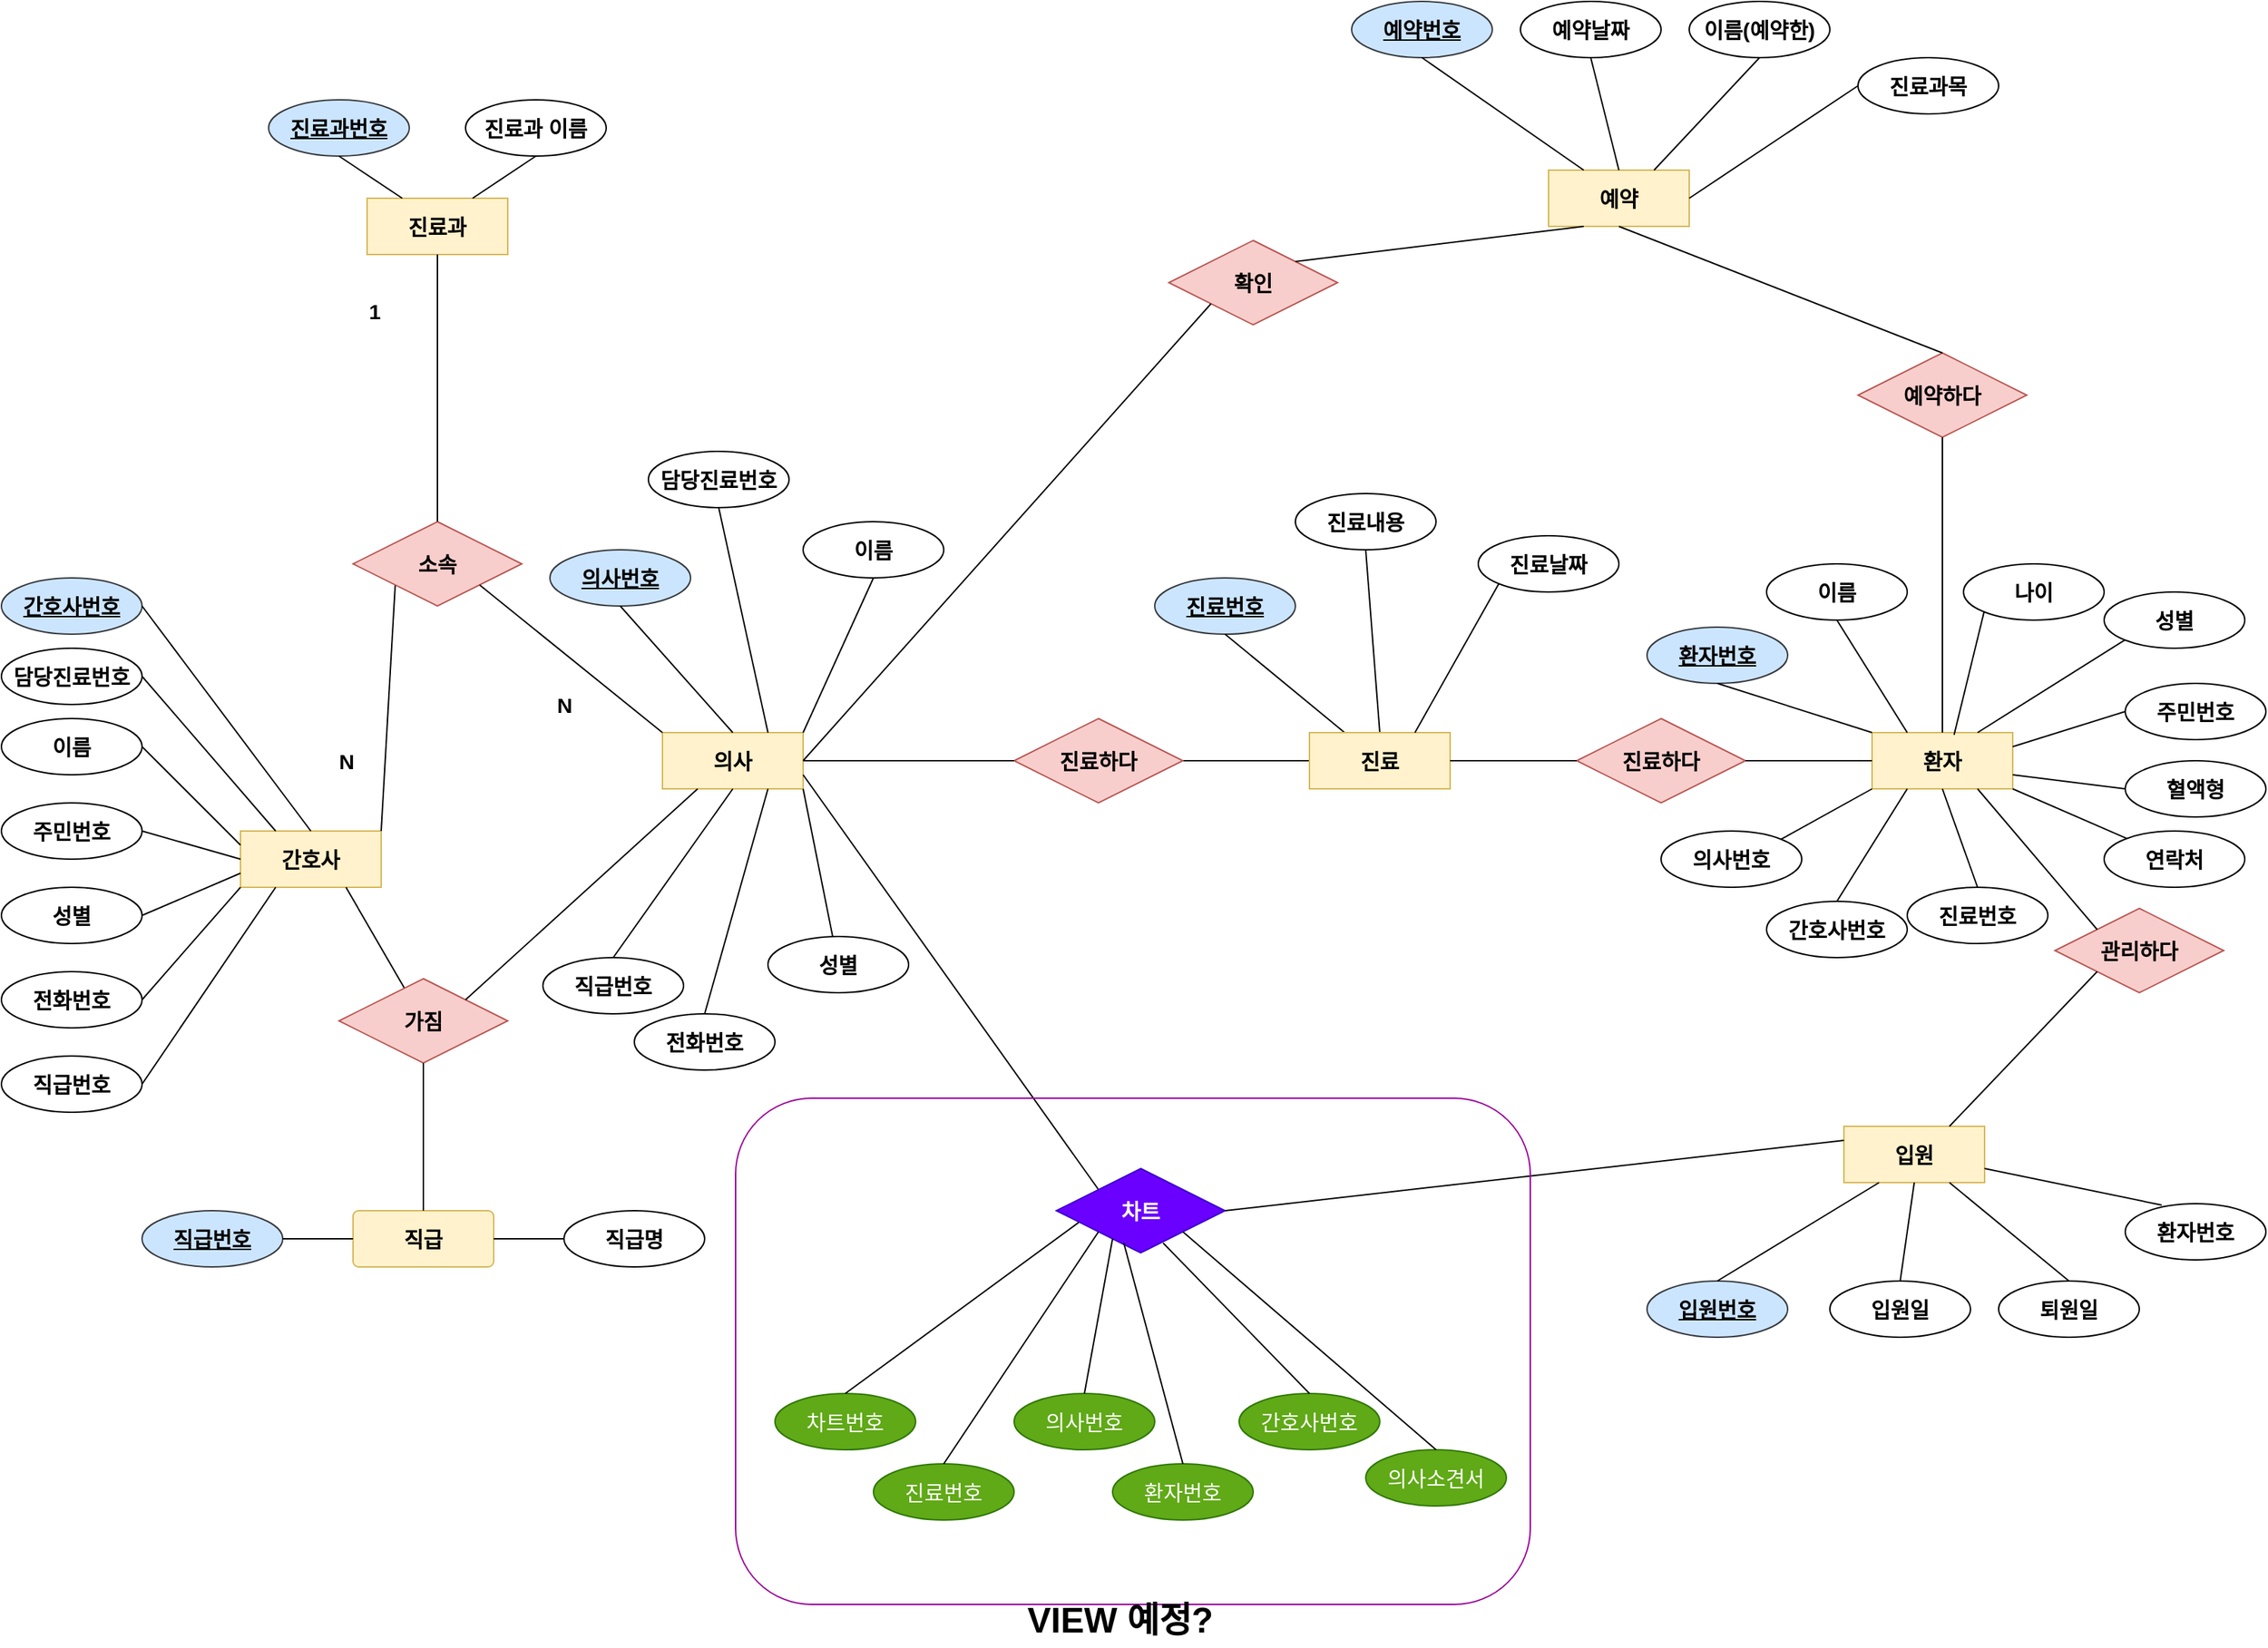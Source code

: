 <mxfile version="20.5.3" type="device"><diagram id="R2lEEEUBdFMjLlhIrx00" name="Page-1"><mxGraphModel dx="2076" dy="1150" grid="1" gridSize="10" guides="1" tooltips="1" connect="1" arrows="1" fold="1" page="1" pageScale="1" pageWidth="2339" pageHeight="3300" math="0" shadow="0" extFonts="Permanent Marker^https://fonts.googleapis.com/css?family=Permanent+Marker"><root><mxCell id="0"/><mxCell id="1" parent="0"/><mxCell id="B6nbouZ-KfLSe6dq7ljO-1" value="진료과" style="whiteSpace=wrap;html=1;align=center;fillColor=#fff2cc;strokeColor=#d6b656;fontStyle=1;fontSize=15;" vertex="1" parent="1"><mxGeometry x="625" y="470" width="100" height="40" as="geometry"/></mxCell><mxCell id="B6nbouZ-KfLSe6dq7ljO-2" value="진료과 이름" style="ellipse;whiteSpace=wrap;html=1;align=center;fontStyle=1;fontSize=15;" vertex="1" parent="1"><mxGeometry x="695" y="400" width="100" height="40" as="geometry"/></mxCell><mxCell id="B6nbouZ-KfLSe6dq7ljO-3" value="진료과번호" style="ellipse;whiteSpace=wrap;html=1;align=center;fontStyle=5;fillColor=#cce5ff;strokeColor=#36393d;fontSize=15;" vertex="1" parent="1"><mxGeometry x="555" y="400" width="100" height="40" as="geometry"/></mxCell><mxCell id="B6nbouZ-KfLSe6dq7ljO-4" value="" style="endArrow=none;html=1;rounded=0;exitX=0.75;exitY=0;exitDx=0;exitDy=0;entryX=0.5;entryY=1;entryDx=0;entryDy=0;fontStyle=1;fontSize=15;" edge="1" parent="1" source="B6nbouZ-KfLSe6dq7ljO-1" target="B6nbouZ-KfLSe6dq7ljO-2"><mxGeometry relative="1" as="geometry"><mxPoint x="845" y="460" as="sourcePoint"/><mxPoint x="1005" y="460" as="targetPoint"/></mxGeometry></mxCell><mxCell id="B6nbouZ-KfLSe6dq7ljO-5" value="" style="endArrow=none;html=1;rounded=0;exitX=0.5;exitY=1;exitDx=0;exitDy=0;entryX=0.25;entryY=0;entryDx=0;entryDy=0;fontStyle=1;fontSize=15;" edge="1" parent="1" source="B6nbouZ-KfLSe6dq7ljO-3" target="B6nbouZ-KfLSe6dq7ljO-1"><mxGeometry relative="1" as="geometry"><mxPoint x="845" y="460" as="sourcePoint"/><mxPoint x="1005" y="460" as="targetPoint"/></mxGeometry></mxCell><mxCell id="B6nbouZ-KfLSe6dq7ljO-6" value="간호사" style="whiteSpace=wrap;html=1;align=center;fillColor=#fff2cc;strokeColor=#d6b656;fontSize=15;fontStyle=1" vertex="1" parent="1"><mxGeometry x="535" y="920" width="100" height="40" as="geometry"/></mxCell><mxCell id="B6nbouZ-KfLSe6dq7ljO-7" value="간호사번호" style="ellipse;whiteSpace=wrap;html=1;align=center;fontStyle=5;fillColor=#cce5ff;strokeColor=#36393d;fontSize=15;" vertex="1" parent="1"><mxGeometry x="365" y="740" width="100" height="40" as="geometry"/></mxCell><mxCell id="B6nbouZ-KfLSe6dq7ljO-9" value="담당진료번호" style="ellipse;whiteSpace=wrap;html=1;align=center;fontStyle=1;fontSize=15;" vertex="1" parent="1"><mxGeometry x="365" y="790" width="100" height="40" as="geometry"/></mxCell><mxCell id="B6nbouZ-KfLSe6dq7ljO-10" value="이름" style="ellipse;whiteSpace=wrap;html=1;align=center;fontStyle=1;fontSize=15;" vertex="1" parent="1"><mxGeometry x="365" y="840" width="100" height="40" as="geometry"/></mxCell><mxCell id="B6nbouZ-KfLSe6dq7ljO-11" value="성별" style="ellipse;whiteSpace=wrap;html=1;align=center;fontStyle=1;fontSize=15;" vertex="1" parent="1"><mxGeometry x="365" y="960" width="100" height="40" as="geometry"/></mxCell><mxCell id="B6nbouZ-KfLSe6dq7ljO-12" value="전화번호" style="ellipse;whiteSpace=wrap;html=1;align=center;fontStyle=1;fontSize=15;" vertex="1" parent="1"><mxGeometry x="365" y="1020" width="100" height="40" as="geometry"/></mxCell><mxCell id="B6nbouZ-KfLSe6dq7ljO-13" value="직급번호" style="ellipse;whiteSpace=wrap;html=1;align=center;fontStyle=1;fontSize=15;" vertex="1" parent="1"><mxGeometry x="365" y="1080" width="100" height="40" as="geometry"/></mxCell><mxCell id="B6nbouZ-KfLSe6dq7ljO-14" value="직급" style="rounded=1;arcSize=10;whiteSpace=wrap;html=1;align=center;fillColor=#fff2cc;strokeColor=#d6b656;fontSize=15;fontStyle=1" vertex="1" parent="1"><mxGeometry x="615" y="1190" width="100" height="40" as="geometry"/></mxCell><mxCell id="B6nbouZ-KfLSe6dq7ljO-15" value="직급번호" style="ellipse;whiteSpace=wrap;html=1;align=center;fontStyle=5;fillColor=#cce5ff;strokeColor=#36393d;fontSize=15;" vertex="1" parent="1"><mxGeometry x="465" y="1190" width="100" height="40" as="geometry"/></mxCell><mxCell id="B6nbouZ-KfLSe6dq7ljO-16" value="직급명" style="ellipse;whiteSpace=wrap;html=1;align=center;fontStyle=1;fontSize=15;" vertex="1" parent="1"><mxGeometry x="765" y="1190" width="100" height="40" as="geometry"/></mxCell><mxCell id="B6nbouZ-KfLSe6dq7ljO-17" value="" style="endArrow=none;html=1;rounded=0;exitX=1;exitY=0.5;exitDx=0;exitDy=0;entryX=0;entryY=0.5;entryDx=0;entryDy=0;fontStyle=1;fontSize=15;" edge="1" parent="1" source="B6nbouZ-KfLSe6dq7ljO-15" target="B6nbouZ-KfLSe6dq7ljO-14"><mxGeometry relative="1" as="geometry"><mxPoint x="745" y="1430" as="sourcePoint"/><mxPoint x="905" y="1430" as="targetPoint"/></mxGeometry></mxCell><mxCell id="B6nbouZ-KfLSe6dq7ljO-20" value="" style="endArrow=none;html=1;rounded=0;exitX=1;exitY=0.5;exitDx=0;exitDy=0;entryX=0;entryY=0.5;entryDx=0;entryDy=0;fontStyle=1;fontSize=15;" edge="1" parent="1" source="B6nbouZ-KfLSe6dq7ljO-14" target="B6nbouZ-KfLSe6dq7ljO-16"><mxGeometry relative="1" as="geometry"><mxPoint x="745" y="1430" as="sourcePoint"/><mxPoint x="905" y="1430" as="targetPoint"/></mxGeometry></mxCell><mxCell id="B6nbouZ-KfLSe6dq7ljO-21" value="" style="endArrow=none;html=1;rounded=0;exitX=1;exitY=0.5;exitDx=0;exitDy=0;entryX=0.5;entryY=0;entryDx=0;entryDy=0;fontStyle=1;fontSize=15;" edge="1" parent="1" source="B6nbouZ-KfLSe6dq7ljO-7" target="B6nbouZ-KfLSe6dq7ljO-6"><mxGeometry relative="1" as="geometry"><mxPoint x="985" y="885" as="sourcePoint"/><mxPoint x="1145" y="885" as="targetPoint"/></mxGeometry></mxCell><mxCell id="B6nbouZ-KfLSe6dq7ljO-22" value="" style="endArrow=none;html=1;rounded=0;exitX=1;exitY=0.5;exitDx=0;exitDy=0;entryX=0.25;entryY=0;entryDx=0;entryDy=0;fontStyle=1;fontSize=15;" edge="1" parent="1" source="B6nbouZ-KfLSe6dq7ljO-9" target="B6nbouZ-KfLSe6dq7ljO-6"><mxGeometry relative="1" as="geometry"><mxPoint x="465" y="795.0" as="sourcePoint"/><mxPoint x="595" y="935.0" as="targetPoint"/></mxGeometry></mxCell><mxCell id="B6nbouZ-KfLSe6dq7ljO-23" value="" style="endArrow=none;html=1;rounded=0;exitX=1;exitY=0.5;exitDx=0;exitDy=0;entryX=0;entryY=0.25;entryDx=0;entryDy=0;fontStyle=1;fontSize=15;" edge="1" parent="1" source="B6nbouZ-KfLSe6dq7ljO-10" target="B6nbouZ-KfLSe6dq7ljO-6"><mxGeometry relative="1" as="geometry"><mxPoint x="465" y="845.0" as="sourcePoint"/><mxPoint x="570" y="935.0" as="targetPoint"/></mxGeometry></mxCell><mxCell id="B6nbouZ-KfLSe6dq7ljO-24" value="" style="endArrow=none;html=1;rounded=0;exitX=1;exitY=0.5;exitDx=0;exitDy=0;entryX=0;entryY=0.75;entryDx=0;entryDy=0;fontStyle=1;fontSize=15;" edge="1" parent="1" source="B6nbouZ-KfLSe6dq7ljO-11" target="B6nbouZ-KfLSe6dq7ljO-6"><mxGeometry relative="1" as="geometry"><mxPoint x="465" y="895.0" as="sourcePoint"/><mxPoint x="545" y="945.0" as="targetPoint"/></mxGeometry></mxCell><mxCell id="B6nbouZ-KfLSe6dq7ljO-25" value="" style="endArrow=none;html=1;rounded=0;exitX=1;exitY=0.5;exitDx=0;exitDy=0;entryX=0;entryY=1;entryDx=0;entryDy=0;fontStyle=1;fontSize=15;" edge="1" parent="1" source="B6nbouZ-KfLSe6dq7ljO-12" target="B6nbouZ-KfLSe6dq7ljO-6"><mxGeometry relative="1" as="geometry"><mxPoint x="465" y="955.0" as="sourcePoint"/><mxPoint x="545" y="965" as="targetPoint"/></mxGeometry></mxCell><mxCell id="B6nbouZ-KfLSe6dq7ljO-26" value="" style="endArrow=none;html=1;rounded=0;exitX=1;exitY=0.5;exitDx=0;exitDy=0;entryX=0.25;entryY=1;entryDx=0;entryDy=0;fontStyle=1;fontSize=15;" edge="1" parent="1" source="B6nbouZ-KfLSe6dq7ljO-13" target="B6nbouZ-KfLSe6dq7ljO-6"><mxGeometry relative="1" as="geometry"><mxPoint x="465" y="1015.0" as="sourcePoint"/><mxPoint x="555" y="975.0" as="targetPoint"/></mxGeometry></mxCell><mxCell id="B6nbouZ-KfLSe6dq7ljO-28" value="&lt;u style=&quot;font-size: 15px;&quot;&gt;진료번호&lt;/u&gt;" style="ellipse;whiteSpace=wrap;html=1;align=center;fontStyle=1;fillColor=#cce5ff;strokeColor=#36393d;fontSize=15;" vertex="1" parent="1"><mxGeometry x="1185" y="740" width="100" height="40" as="geometry"/></mxCell><mxCell id="B6nbouZ-KfLSe6dq7ljO-32" value="환자" style="whiteSpace=wrap;html=1;align=center;fillColor=#fff2cc;strokeColor=#d6b656;fontStyle=1;fontSize=15;" vertex="1" parent="1"><mxGeometry x="1695" y="850" width="100" height="40" as="geometry"/></mxCell><mxCell id="B6nbouZ-KfLSe6dq7ljO-33" value="환자번호" style="ellipse;whiteSpace=wrap;html=1;align=center;fontStyle=5;fillColor=#cce5ff;strokeColor=#36393d;fontSize=15;" vertex="1" parent="1"><mxGeometry x="1535" y="775" width="100" height="40" as="geometry"/></mxCell><mxCell id="B6nbouZ-KfLSe6dq7ljO-34" value="의사번호" style="ellipse;whiteSpace=wrap;html=1;align=center;fontStyle=1;fontSize=15;" vertex="1" parent="1"><mxGeometry x="1545" y="920" width="100" height="40" as="geometry"/></mxCell><mxCell id="B6nbouZ-KfLSe6dq7ljO-35" value="간호사번호" style="ellipse;whiteSpace=wrap;html=1;align=center;fontStyle=1;fontSize=15;" vertex="1" parent="1"><mxGeometry x="1620" y="970" width="100" height="40" as="geometry"/></mxCell><mxCell id="B6nbouZ-KfLSe6dq7ljO-38" value="진료내용" style="ellipse;whiteSpace=wrap;html=1;align=center;fontStyle=1;fontSize=15;" vertex="1" parent="1"><mxGeometry x="1285" y="680" width="100" height="40" as="geometry"/></mxCell><mxCell id="B6nbouZ-KfLSe6dq7ljO-39" value="" style="endArrow=none;html=1;rounded=0;exitX=0;exitY=1;exitDx=0;exitDy=0;entryX=1;entryY=0;entryDx=0;entryDy=0;startArrow=none;fontStyle=1;fontSize=15;" edge="1" parent="1" source="B6nbouZ-KfLSe6dq7ljO-40" target="B6nbouZ-KfLSe6dq7ljO-6"><mxGeometry relative="1" as="geometry"><mxPoint x="605" y="755.0" as="sourcePoint"/><mxPoint x="995" y="765" as="targetPoint"/></mxGeometry></mxCell><mxCell id="B6nbouZ-KfLSe6dq7ljO-40" value="소속" style="shape=rhombus;perimeter=rhombusPerimeter;whiteSpace=wrap;html=1;align=center;fillColor=#f8cecc;strokeColor=#b85450;fontStyle=1;fontSize=15;" vertex="1" parent="1"><mxGeometry x="615" y="700" width="120" height="60" as="geometry"/></mxCell><mxCell id="B6nbouZ-KfLSe6dq7ljO-42" value="" style="endArrow=none;html=1;rounded=0;exitX=0.5;exitY=1;exitDx=0;exitDy=0;entryX=0;entryY=0;entryDx=0;entryDy=0;fontStyle=1;fontSize=15;" edge="1" parent="1" source="B6nbouZ-KfLSe6dq7ljO-33" target="B6nbouZ-KfLSe6dq7ljO-32"><mxGeometry relative="1" as="geometry"><mxPoint x="1395" y="975" as="sourcePoint"/><mxPoint x="1555" y="975" as="targetPoint"/></mxGeometry></mxCell><mxCell id="B6nbouZ-KfLSe6dq7ljO-43" value="" style="endArrow=none;html=1;rounded=0;exitX=1;exitY=0;exitDx=0;exitDy=0;entryX=0;entryY=1;entryDx=0;entryDy=0;fontStyle=1;fontSize=15;" edge="1" parent="1" source="B6nbouZ-KfLSe6dq7ljO-34" target="B6nbouZ-KfLSe6dq7ljO-32"><mxGeometry relative="1" as="geometry"><mxPoint x="1395" y="975" as="sourcePoint"/><mxPoint x="1555" y="975" as="targetPoint"/></mxGeometry></mxCell><mxCell id="B6nbouZ-KfLSe6dq7ljO-44" value="" style="endArrow=none;html=1;rounded=0;entryX=0.5;entryY=0;entryDx=0;entryDy=0;exitX=0.25;exitY=1;exitDx=0;exitDy=0;fontStyle=1;fontSize=15;" edge="1" parent="1" source="B6nbouZ-KfLSe6dq7ljO-32" target="B6nbouZ-KfLSe6dq7ljO-35"><mxGeometry relative="1" as="geometry"><mxPoint x="1395" y="975" as="sourcePoint"/><mxPoint x="1555" y="975" as="targetPoint"/></mxGeometry></mxCell><mxCell id="B6nbouZ-KfLSe6dq7ljO-45" value="" style="endArrow=none;html=1;rounded=0;entryX=0.5;entryY=1;entryDx=0;entryDy=0;exitX=0.25;exitY=0;exitDx=0;exitDy=0;fontStyle=1;fontSize=15;" edge="1" parent="1" source="B6nbouZ-KfLSe6dq7ljO-94" target="B6nbouZ-KfLSe6dq7ljO-28"><mxGeometry relative="1" as="geometry"><mxPoint x="1315" y="835.0" as="sourcePoint"/><mxPoint x="1605" y="1230" as="targetPoint"/></mxGeometry></mxCell><mxCell id="B6nbouZ-KfLSe6dq7ljO-49" value="" style="endArrow=none;html=1;rounded=0;exitX=0.5;exitY=0;exitDx=0;exitDy=0;entryX=0.5;entryY=1;entryDx=0;entryDy=0;fontStyle=1;fontSize=15;" edge="1" parent="1" source="B6nbouZ-KfLSe6dq7ljO-94" target="B6nbouZ-KfLSe6dq7ljO-38"><mxGeometry relative="1" as="geometry"><mxPoint x="1375" y="835.0" as="sourcePoint"/><mxPoint x="1455" y="750" as="targetPoint"/></mxGeometry></mxCell><mxCell id="B6nbouZ-KfLSe6dq7ljO-50" value="의사" style="whiteSpace=wrap;html=1;align=center;fillColor=#fff2cc;strokeColor=#d6b656;fontSize=15;fontStyle=1" vertex="1" parent="1"><mxGeometry x="835" y="850" width="100" height="40" as="geometry"/></mxCell><mxCell id="B6nbouZ-KfLSe6dq7ljO-51" value="의사번호" style="ellipse;whiteSpace=wrap;html=1;align=center;fontStyle=5;fillColor=#cce5ff;strokeColor=#36393d;fontSize=15;" vertex="1" parent="1"><mxGeometry x="755" y="720" width="100" height="40" as="geometry"/></mxCell><mxCell id="B6nbouZ-KfLSe6dq7ljO-52" value="담당진료번호" style="ellipse;whiteSpace=wrap;html=1;align=center;fontStyle=1;fontSize=15;" vertex="1" parent="1"><mxGeometry x="825" y="650" width="100" height="40" as="geometry"/></mxCell><mxCell id="B6nbouZ-KfLSe6dq7ljO-53" value="이름" style="ellipse;whiteSpace=wrap;html=1;align=center;fontStyle=1;fontSize=15;" vertex="1" parent="1"><mxGeometry x="935" y="700" width="100" height="40" as="geometry"/></mxCell><mxCell id="B6nbouZ-KfLSe6dq7ljO-54" value="성별" style="ellipse;whiteSpace=wrap;html=1;align=center;fontStyle=1;fontSize=15;" vertex="1" parent="1"><mxGeometry x="910" y="995" width="100" height="40" as="geometry"/></mxCell><mxCell id="B6nbouZ-KfLSe6dq7ljO-55" value="전화번호" style="ellipse;whiteSpace=wrap;html=1;align=center;fontStyle=1;fontSize=15;" vertex="1" parent="1"><mxGeometry x="815" y="1050" width="100" height="40" as="geometry"/></mxCell><mxCell id="B6nbouZ-KfLSe6dq7ljO-56" value="직급번호" style="ellipse;whiteSpace=wrap;html=1;align=center;fontStyle=1;fontSize=15;" vertex="1" parent="1"><mxGeometry x="750" y="1010" width="100" height="40" as="geometry"/></mxCell><mxCell id="B6nbouZ-KfLSe6dq7ljO-57" value="" style="endArrow=none;html=1;rounded=0;exitX=0.5;exitY=0;exitDx=0;exitDy=0;entryX=0.5;entryY=1;entryDx=0;entryDy=0;fontStyle=1;fontSize=15;" edge="1" parent="1" source="B6nbouZ-KfLSe6dq7ljO-50" target="B6nbouZ-KfLSe6dq7ljO-51"><mxGeometry relative="1" as="geometry"><mxPoint x="875" y="875" as="sourcePoint"/><mxPoint x="1035" y="875" as="targetPoint"/></mxGeometry></mxCell><mxCell id="B6nbouZ-KfLSe6dq7ljO-58" value="" style="endArrow=none;html=1;rounded=0;exitX=0.75;exitY=0;exitDx=0;exitDy=0;entryX=0.5;entryY=1;entryDx=0;entryDy=0;fontStyle=1;fontSize=15;" edge="1" parent="1" source="B6nbouZ-KfLSe6dq7ljO-50" target="B6nbouZ-KfLSe6dq7ljO-52"><mxGeometry relative="1" as="geometry"><mxPoint x="875" y="875" as="sourcePoint"/><mxPoint x="1035" y="875" as="targetPoint"/></mxGeometry></mxCell><mxCell id="B6nbouZ-KfLSe6dq7ljO-59" value="" style="endArrow=none;html=1;rounded=0;exitX=1;exitY=0;exitDx=0;exitDy=0;entryX=0.5;entryY=1;entryDx=0;entryDy=0;fontStyle=1;fontSize=15;" edge="1" parent="1" source="B6nbouZ-KfLSe6dq7ljO-50" target="B6nbouZ-KfLSe6dq7ljO-53"><mxGeometry relative="1" as="geometry"><mxPoint x="875" y="875" as="sourcePoint"/><mxPoint x="1035" y="875" as="targetPoint"/></mxGeometry></mxCell><mxCell id="B6nbouZ-KfLSe6dq7ljO-60" value="" style="endArrow=none;html=1;rounded=0;exitX=1;exitY=1;exitDx=0;exitDy=0;fontStyle=1;fontSize=15;" edge="1" parent="1" source="B6nbouZ-KfLSe6dq7ljO-50" target="B6nbouZ-KfLSe6dq7ljO-54"><mxGeometry relative="1" as="geometry"><mxPoint x="875" y="875" as="sourcePoint"/><mxPoint x="1035" y="875" as="targetPoint"/></mxGeometry></mxCell><mxCell id="B6nbouZ-KfLSe6dq7ljO-61" value="" style="endArrow=none;html=1;rounded=0;exitX=0.75;exitY=1;exitDx=0;exitDy=0;entryX=0.5;entryY=0;entryDx=0;entryDy=0;fontStyle=1;fontSize=15;" edge="1" parent="1" source="B6nbouZ-KfLSe6dq7ljO-50" target="B6nbouZ-KfLSe6dq7ljO-55"><mxGeometry relative="1" as="geometry"><mxPoint x="875" y="875" as="sourcePoint"/><mxPoint x="1035" y="875" as="targetPoint"/></mxGeometry></mxCell><mxCell id="B6nbouZ-KfLSe6dq7ljO-62" value="" style="endArrow=none;html=1;rounded=0;exitX=0.5;exitY=1;exitDx=0;exitDy=0;entryX=0.5;entryY=0;entryDx=0;entryDy=0;fontStyle=1;fontSize=15;" edge="1" parent="1" source="B6nbouZ-KfLSe6dq7ljO-50" target="B6nbouZ-KfLSe6dq7ljO-56"><mxGeometry relative="1" as="geometry"><mxPoint x="875" y="875" as="sourcePoint"/><mxPoint x="1035" y="875" as="targetPoint"/></mxGeometry></mxCell><mxCell id="B6nbouZ-KfLSe6dq7ljO-63" value="" style="endArrow=none;html=1;rounded=0;exitX=1;exitY=1;exitDx=0;exitDy=0;entryX=0;entryY=0;entryDx=0;entryDy=0;fontStyle=1;fontSize=15;" edge="1" parent="1" source="B6nbouZ-KfLSe6dq7ljO-40" target="B6nbouZ-KfLSe6dq7ljO-50"><mxGeometry relative="1" as="geometry"><mxPoint x="725" y="750.0" as="sourcePoint"/><mxPoint x="1085" y="785" as="targetPoint"/></mxGeometry></mxCell><mxCell id="B6nbouZ-KfLSe6dq7ljO-65" value="" style="endArrow=none;html=1;rounded=0;exitX=0.5;exitY=1;exitDx=0;exitDy=0;entryX=0.5;entryY=0;entryDx=0;entryDy=0;fontStyle=1;fontSize=15;" edge="1" parent="1" source="B6nbouZ-KfLSe6dq7ljO-1" target="B6nbouZ-KfLSe6dq7ljO-40"><mxGeometry relative="1" as="geometry"><mxPoint x="975" y="450" as="sourcePoint"/><mxPoint x="1135" y="450" as="targetPoint"/></mxGeometry></mxCell><mxCell id="B6nbouZ-KfLSe6dq7ljO-68" value="" style="endArrow=none;html=1;rounded=0;exitX=0.75;exitY=1;exitDx=0;exitDy=0;fontStyle=1;fontSize=15;" edge="1" parent="1" source="B6nbouZ-KfLSe6dq7ljO-6" target="B6nbouZ-KfLSe6dq7ljO-69"><mxGeometry relative="1" as="geometry"><mxPoint x="975" y="1020" as="sourcePoint"/><mxPoint x="665" y="1060" as="targetPoint"/></mxGeometry></mxCell><mxCell id="B6nbouZ-KfLSe6dq7ljO-69" value="가짐" style="shape=rhombus;perimeter=rhombusPerimeter;whiteSpace=wrap;html=1;align=center;fillColor=#f8cecc;strokeColor=#b85450;fontStyle=1;fontSize=15;" vertex="1" parent="1"><mxGeometry x="605" y="1025.0" width="120" height="60" as="geometry"/></mxCell><mxCell id="B6nbouZ-KfLSe6dq7ljO-70" value="" style="endArrow=none;html=1;rounded=0;exitX=1;exitY=0;exitDx=0;exitDy=0;entryX=0.25;entryY=1;entryDx=0;entryDy=0;fontStyle=1;fontSize=15;" edge="1" parent="1" source="B6nbouZ-KfLSe6dq7ljO-69" target="B6nbouZ-KfLSe6dq7ljO-50"><mxGeometry relative="1" as="geometry"><mxPoint x="975" y="1020" as="sourcePoint"/><mxPoint x="1135" y="1020" as="targetPoint"/></mxGeometry></mxCell><mxCell id="B6nbouZ-KfLSe6dq7ljO-71" value="" style="endArrow=none;html=1;rounded=0;exitX=0.5;exitY=1;exitDx=0;exitDy=0;entryX=0.5;entryY=0;entryDx=0;entryDy=0;fontStyle=1;fontSize=15;" edge="1" parent="1" source="B6nbouZ-KfLSe6dq7ljO-69" target="B6nbouZ-KfLSe6dq7ljO-14"><mxGeometry relative="1" as="geometry"><mxPoint x="975" y="1020" as="sourcePoint"/><mxPoint x="1135" y="1020" as="targetPoint"/></mxGeometry></mxCell><mxCell id="B6nbouZ-KfLSe6dq7ljO-72" value="" style="endArrow=none;html=1;rounded=0;exitX=1;exitY=0.5;exitDx=0;exitDy=0;startArrow=none;entryX=0;entryY=0.5;entryDx=0;entryDy=0;fontStyle=1;fontSize=15;" edge="1" parent="1" source="B6nbouZ-KfLSe6dq7ljO-89" target="B6nbouZ-KfLSe6dq7ljO-94"><mxGeometry relative="1" as="geometry"><mxPoint x="1345" y="680" as="sourcePoint"/><mxPoint x="1365" y="870.0" as="targetPoint"/></mxGeometry></mxCell><mxCell id="B6nbouZ-KfLSe6dq7ljO-73" value="입원" style="whiteSpace=wrap;html=1;align=center;fillColor=#fff2cc;strokeColor=#d6b656;fontStyle=1;fontSize=15;" vertex="1" parent="1"><mxGeometry x="1675" y="1130" width="100" height="40" as="geometry"/></mxCell><mxCell id="B6nbouZ-KfLSe6dq7ljO-74" value="입원번호" style="ellipse;whiteSpace=wrap;html=1;align=center;fontStyle=5;fillColor=#cce5ff;strokeColor=#36393d;fontSize=15;" vertex="1" parent="1"><mxGeometry x="1535" y="1240" width="100" height="40" as="geometry"/></mxCell><mxCell id="B6nbouZ-KfLSe6dq7ljO-77" value="퇴원일" style="ellipse;whiteSpace=wrap;html=1;align=center;fontStyle=1;fontSize=15;" vertex="1" parent="1"><mxGeometry x="1785" y="1240" width="100" height="40" as="geometry"/></mxCell><mxCell id="B6nbouZ-KfLSe6dq7ljO-78" value="입원일" style="ellipse;whiteSpace=wrap;html=1;align=center;fontStyle=1;fontSize=15;" vertex="1" parent="1"><mxGeometry x="1665" y="1240" width="100" height="40" as="geometry"/></mxCell><mxCell id="B6nbouZ-KfLSe6dq7ljO-79" value="" style="endArrow=none;html=1;rounded=0;entryX=0.5;entryY=0;entryDx=0;entryDy=0;exitX=0.25;exitY=1;exitDx=0;exitDy=0;fontStyle=1;fontSize=15;" edge="1" parent="1" source="B6nbouZ-KfLSe6dq7ljO-73" target="B6nbouZ-KfLSe6dq7ljO-74"><mxGeometry relative="1" as="geometry"><mxPoint x="1385" y="1055" as="sourcePoint"/><mxPoint x="1545" y="1055" as="targetPoint"/></mxGeometry></mxCell><mxCell id="B6nbouZ-KfLSe6dq7ljO-82" value="" style="endArrow=none;html=1;rounded=0;entryX=0.5;entryY=0;entryDx=0;entryDy=0;exitX=0.75;exitY=1;exitDx=0;exitDy=0;fontStyle=1;fontSize=15;" edge="1" parent="1" source="B6nbouZ-KfLSe6dq7ljO-73" target="B6nbouZ-KfLSe6dq7ljO-77"><mxGeometry relative="1" as="geometry"><mxPoint x="1385" y="1055" as="sourcePoint"/><mxPoint x="1545" y="1055" as="targetPoint"/></mxGeometry></mxCell><mxCell id="B6nbouZ-KfLSe6dq7ljO-83" value="" style="endArrow=none;html=1;rounded=0;entryX=0.5;entryY=0;entryDx=0;entryDy=0;exitX=0.5;exitY=1;exitDx=0;exitDy=0;fontStyle=1;fontSize=15;" edge="1" parent="1" source="B6nbouZ-KfLSe6dq7ljO-73" target="B6nbouZ-KfLSe6dq7ljO-78"><mxGeometry relative="1" as="geometry"><mxPoint x="1385" y="1055" as="sourcePoint"/><mxPoint x="1545" y="1055" as="targetPoint"/></mxGeometry></mxCell><mxCell id="B6nbouZ-KfLSe6dq7ljO-85" value="" style="endArrow=none;html=1;rounded=0;exitX=1;exitY=0.75;exitDx=0;exitDy=0;entryX=0.259;entryY=0.025;entryDx=0;entryDy=0;entryPerimeter=0;fontStyle=1;fontSize=15;" edge="1" parent="1" source="B6nbouZ-KfLSe6dq7ljO-73" target="B6nbouZ-KfLSe6dq7ljO-87"><mxGeometry relative="1" as="geometry"><mxPoint x="1760" y="1180.0" as="sourcePoint"/><mxPoint x="1903.102" y="1194.085" as="targetPoint"/></mxGeometry></mxCell><mxCell id="B6nbouZ-KfLSe6dq7ljO-87" value="환자번호" style="ellipse;whiteSpace=wrap;html=1;align=center;fontStyle=1;fontSize=15;" vertex="1" parent="1"><mxGeometry x="1875" y="1185" width="100" height="40" as="geometry"/></mxCell><mxCell id="B6nbouZ-KfLSe6dq7ljO-89" value="진료하다" style="shape=rhombus;perimeter=rhombusPerimeter;whiteSpace=wrap;html=1;align=center;fillColor=#f8cecc;strokeColor=#b85450;fontStyle=1;fontSize=15;" vertex="1" parent="1"><mxGeometry x="1085" y="840.0" width="120" height="60" as="geometry"/></mxCell><mxCell id="B6nbouZ-KfLSe6dq7ljO-90" value="" style="endArrow=none;html=1;rounded=0;exitX=1;exitY=0.5;exitDx=0;exitDy=0;fontStyle=1;fontSize=15;" edge="1" parent="1" source="B6nbouZ-KfLSe6dq7ljO-50" target="B6nbouZ-KfLSe6dq7ljO-89"><mxGeometry relative="1" as="geometry"><mxPoint x="935" y="870.0" as="sourcePoint"/><mxPoint x="1275" y="870.0" as="targetPoint"/></mxGeometry></mxCell><mxCell id="B6nbouZ-KfLSe6dq7ljO-91" value="&lt;font style=&quot;font-size: 15px;&quot;&gt;&lt;span style=&quot;font-size: 15px;&quot;&gt;1&lt;/span&gt;&lt;/font&gt;" style="text;html=1;align=center;verticalAlign=middle;resizable=0;points=[];autosize=1;strokeColor=none;fillColor=none;fontStyle=1;fontSize=15;" vertex="1" parent="1"><mxGeometry x="615" y="535" width="30" height="30" as="geometry"/></mxCell><mxCell id="B6nbouZ-KfLSe6dq7ljO-92" value="&lt;span style=&quot;font-size: 15px;&quot;&gt;&lt;span style=&quot;font-size: 15px;&quot;&gt;N&lt;/span&gt;&lt;/span&gt;" style="text;html=1;align=center;verticalAlign=middle;resizable=0;points=[];autosize=1;strokeColor=none;fillColor=none;fontStyle=1;fontSize=15;" vertex="1" parent="1"><mxGeometry x="595" y="855" width="30" height="30" as="geometry"/></mxCell><mxCell id="B6nbouZ-KfLSe6dq7ljO-93" value="&lt;span style=&quot;font-size: 15px;&quot;&gt;&lt;span style=&quot;font-size: 15px;&quot;&gt;N&lt;/span&gt;&lt;/span&gt;" style="text;html=1;align=center;verticalAlign=middle;resizable=0;points=[];autosize=1;strokeColor=none;fillColor=none;fontStyle=1;fontSize=15;" vertex="1" parent="1"><mxGeometry x="750" y="815" width="30" height="30" as="geometry"/></mxCell><mxCell id="B6nbouZ-KfLSe6dq7ljO-94" value="진료" style="whiteSpace=wrap;html=1;align=center;fontSize=15;fillColor=#fff2cc;strokeColor=#d6b656;fontStyle=1" vertex="1" parent="1"><mxGeometry x="1295" y="850" width="100" height="40" as="geometry"/></mxCell><mxCell id="B6nbouZ-KfLSe6dq7ljO-95" value="진료날짜" style="ellipse;whiteSpace=wrap;html=1;align=center;fontStyle=1;fontSize=15;" vertex="1" parent="1"><mxGeometry x="1415" y="710" width="100" height="40" as="geometry"/></mxCell><mxCell id="B6nbouZ-KfLSe6dq7ljO-96" value="" style="endArrow=none;html=1;rounded=0;fontSize=15;entryX=0;entryY=1;entryDx=0;entryDy=0;exitX=0.75;exitY=0;exitDx=0;exitDy=0;fontStyle=1" edge="1" parent="1" source="B6nbouZ-KfLSe6dq7ljO-94" target="B6nbouZ-KfLSe6dq7ljO-95"><mxGeometry relative="1" as="geometry"><mxPoint x="965" y="980" as="sourcePoint"/><mxPoint x="1125" y="980" as="targetPoint"/></mxGeometry></mxCell><mxCell id="B6nbouZ-KfLSe6dq7ljO-97" value="진료하다" style="shape=rhombus;perimeter=rhombusPerimeter;whiteSpace=wrap;html=1;align=center;fillColor=#f8cecc;strokeColor=#b85450;fontStyle=1;fontSize=15;" vertex="1" parent="1"><mxGeometry x="1485" y="840.0" width="120" height="60" as="geometry"/></mxCell><mxCell id="B6nbouZ-KfLSe6dq7ljO-98" value="" style="endArrow=none;html=1;rounded=0;fontSize=15;exitX=1;exitY=0.5;exitDx=0;exitDy=0;entryX=0;entryY=0.5;entryDx=0;entryDy=0;fontStyle=1" edge="1" parent="1" source="B6nbouZ-KfLSe6dq7ljO-94" target="B6nbouZ-KfLSe6dq7ljO-97"><mxGeometry relative="1" as="geometry"><mxPoint x="1505" y="990" as="sourcePoint"/><mxPoint x="1665" y="990" as="targetPoint"/></mxGeometry></mxCell><mxCell id="B6nbouZ-KfLSe6dq7ljO-99" value="" style="endArrow=none;html=1;rounded=0;fontSize=15;exitX=1;exitY=0.5;exitDx=0;exitDy=0;entryX=0;entryY=0.5;entryDx=0;entryDy=0;fontStyle=1" edge="1" parent="1" source="B6nbouZ-KfLSe6dq7ljO-97" target="B6nbouZ-KfLSe6dq7ljO-32"><mxGeometry relative="1" as="geometry"><mxPoint x="1405" y="880.0" as="sourcePoint"/><mxPoint x="1495" y="880.0" as="targetPoint"/></mxGeometry></mxCell><mxCell id="B6nbouZ-KfLSe6dq7ljO-100" value="확인" style="shape=rhombus;perimeter=rhombusPerimeter;whiteSpace=wrap;html=1;align=center;fontSize=15;fillColor=#f8cecc;strokeColor=#b85450;fontStyle=1" vertex="1" parent="1"><mxGeometry x="1195" y="500" width="120" height="60" as="geometry"/></mxCell><mxCell id="B6nbouZ-KfLSe6dq7ljO-101" value="&lt;span style=&quot;font-size: 15px;&quot;&gt;예약&lt;/span&gt;" style="whiteSpace=wrap;html=1;align=center;fontSize=15;fontStyle=1;fillColor=#fff2cc;strokeColor=#d6b656;" vertex="1" parent="1"><mxGeometry x="1465" y="450" width="100" height="40" as="geometry"/></mxCell><mxCell id="B6nbouZ-KfLSe6dq7ljO-102" value="" style="endArrow=none;html=1;rounded=0;fontSize=15;exitX=1;exitY=0;exitDx=0;exitDy=0;entryX=0.25;entryY=1;entryDx=0;entryDy=0;fontStyle=1" edge="1" parent="1" source="B6nbouZ-KfLSe6dq7ljO-100" target="B6nbouZ-KfLSe6dq7ljO-101"><mxGeometry relative="1" as="geometry"><mxPoint x="1495" y="760" as="sourcePoint"/><mxPoint x="1655" y="760" as="targetPoint"/></mxGeometry></mxCell><mxCell id="B6nbouZ-KfLSe6dq7ljO-103" value="" style="endArrow=none;html=1;rounded=0;fontSize=15;exitX=0;exitY=1;exitDx=0;exitDy=0;entryX=1;entryY=0.5;entryDx=0;entryDy=0;fontStyle=1" edge="1" parent="1" source="B6nbouZ-KfLSe6dq7ljO-100" target="B6nbouZ-KfLSe6dq7ljO-50"><mxGeometry relative="1" as="geometry"><mxPoint x="1495" y="760" as="sourcePoint"/><mxPoint x="1655" y="760" as="targetPoint"/></mxGeometry></mxCell><mxCell id="B6nbouZ-KfLSe6dq7ljO-108" value="예약하다" style="shape=rhombus;perimeter=rhombusPerimeter;whiteSpace=wrap;html=1;align=center;fontSize=15;fillColor=#f8cecc;strokeColor=#b85450;fontStyle=1" vertex="1" parent="1"><mxGeometry x="1685" y="580" width="120" height="60" as="geometry"/></mxCell><mxCell id="B6nbouZ-KfLSe6dq7ljO-109" value="" style="endArrow=none;html=1;rounded=0;fontSize=15;exitX=0.5;exitY=1;exitDx=0;exitDy=0;entryX=0.5;entryY=0;entryDx=0;entryDy=0;fontStyle=1" edge="1" parent="1" source="B6nbouZ-KfLSe6dq7ljO-108" target="B6nbouZ-KfLSe6dq7ljO-32"><mxGeometry relative="1" as="geometry"><mxPoint x="1495" y="760" as="sourcePoint"/><mxPoint x="1655" y="760" as="targetPoint"/></mxGeometry></mxCell><mxCell id="B6nbouZ-KfLSe6dq7ljO-110" value="" style="endArrow=none;html=1;rounded=0;fontSize=15;exitX=0.5;exitY=1;exitDx=0;exitDy=0;entryX=0.5;entryY=0;entryDx=0;entryDy=0;fontStyle=1" edge="1" parent="1" source="B6nbouZ-KfLSe6dq7ljO-101" target="B6nbouZ-KfLSe6dq7ljO-108"><mxGeometry relative="1" as="geometry"><mxPoint x="1755" y="650" as="sourcePoint"/><mxPoint x="1755" y="860" as="targetPoint"/></mxGeometry></mxCell><mxCell id="B6nbouZ-KfLSe6dq7ljO-111" value="예약번호" style="ellipse;whiteSpace=wrap;html=1;align=center;fontStyle=5;fontSize=15;fillColor=#cce5ff;strokeColor=#36393d;" vertex="1" parent="1"><mxGeometry x="1325" y="330" width="100" height="40" as="geometry"/></mxCell><mxCell id="B6nbouZ-KfLSe6dq7ljO-112" value="예약날짜" style="ellipse;whiteSpace=wrap;html=1;align=center;fontSize=15;fontStyle=1" vertex="1" parent="1"><mxGeometry x="1445" y="330" width="100" height="40" as="geometry"/></mxCell><mxCell id="B6nbouZ-KfLSe6dq7ljO-113" value="이름(예약한)" style="ellipse;whiteSpace=wrap;html=1;align=center;fontSize=15;fontStyle=1" vertex="1" parent="1"><mxGeometry x="1565" y="330" width="100" height="40" as="geometry"/></mxCell><mxCell id="B6nbouZ-KfLSe6dq7ljO-114" value="" style="endArrow=none;html=1;rounded=0;fontSize=15;exitX=0.5;exitY=1;exitDx=0;exitDy=0;entryX=0.25;entryY=0;entryDx=0;entryDy=0;fontStyle=1" edge="1" parent="1" source="B6nbouZ-KfLSe6dq7ljO-111" target="B6nbouZ-KfLSe6dq7ljO-101"><mxGeometry relative="1" as="geometry"><mxPoint x="1425" y="420" as="sourcePoint"/><mxPoint x="1585" y="420" as="targetPoint"/></mxGeometry></mxCell><mxCell id="B6nbouZ-KfLSe6dq7ljO-115" value="" style="endArrow=none;html=1;rounded=0;fontSize=15;exitX=0.5;exitY=1;exitDx=0;exitDy=0;entryX=0.5;entryY=0;entryDx=0;entryDy=0;fontStyle=1" edge="1" parent="1" source="B6nbouZ-KfLSe6dq7ljO-112" target="B6nbouZ-KfLSe6dq7ljO-101"><mxGeometry relative="1" as="geometry"><mxPoint x="1365" y="380" as="sourcePoint"/><mxPoint x="1500" y="460" as="targetPoint"/></mxGeometry></mxCell><mxCell id="B6nbouZ-KfLSe6dq7ljO-116" value="" style="endArrow=none;html=1;rounded=0;fontSize=15;exitX=0.5;exitY=1;exitDx=0;exitDy=0;entryX=0.75;entryY=0;entryDx=0;entryDy=0;fontStyle=1" edge="1" parent="1" source="B6nbouZ-KfLSe6dq7ljO-113" target="B6nbouZ-KfLSe6dq7ljO-101"><mxGeometry relative="1" as="geometry"><mxPoint x="1505" y="380" as="sourcePoint"/><mxPoint x="1525" y="460" as="targetPoint"/></mxGeometry></mxCell><mxCell id="B6nbouZ-KfLSe6dq7ljO-117" value="" style="endArrow=none;html=1;rounded=0;fontSize=15;exitX=1;exitY=0.75;exitDx=0;exitDy=0;entryX=0;entryY=0;entryDx=0;entryDy=0;fontStyle=1" edge="1" parent="1" source="B6nbouZ-KfLSe6dq7ljO-50" target="B6nbouZ-KfLSe6dq7ljO-118"><mxGeometry relative="1" as="geometry"><mxPoint x="1395" y="950" as="sourcePoint"/><mxPoint x="1555" y="950" as="targetPoint"/></mxGeometry></mxCell><mxCell id="B6nbouZ-KfLSe6dq7ljO-118" value="차트" style="shape=rhombus;perimeter=rhombusPerimeter;whiteSpace=wrap;html=1;align=center;fillColor=#6a00ff;strokeColor=#3700CC;fontStyle=1;fontSize=15;fontColor=#ffffff;" vertex="1" parent="1"><mxGeometry x="1115" y="1160.0" width="120" height="60" as="geometry"/></mxCell><mxCell id="B6nbouZ-KfLSe6dq7ljO-119" value="" style="endArrow=none;html=1;rounded=0;fontSize=15;exitX=0;exitY=0.25;exitDx=0;exitDy=0;entryX=1;entryY=0.5;entryDx=0;entryDy=0;fontStyle=1" edge="1" parent="1" source="B6nbouZ-KfLSe6dq7ljO-73" target="B6nbouZ-KfLSe6dq7ljO-118"><mxGeometry relative="1" as="geometry"><mxPoint x="1355" y="900" as="sourcePoint"/><mxPoint x="1435" y="1050" as="targetPoint"/></mxGeometry></mxCell><mxCell id="B6nbouZ-KfLSe6dq7ljO-120" value="관리하다" style="shape=rhombus;perimeter=rhombusPerimeter;whiteSpace=wrap;html=1;align=center;fillColor=#f8cecc;strokeColor=#b85450;fontStyle=1;fontSize=15;" vertex="1" parent="1"><mxGeometry x="1825" y="975.0" width="120" height="60" as="geometry"/></mxCell><mxCell id="B6nbouZ-KfLSe6dq7ljO-121" value="" style="endArrow=none;html=1;rounded=0;fontSize=15;exitX=0.75;exitY=0;exitDx=0;exitDy=0;entryX=0;entryY=1;entryDx=0;entryDy=0;fontStyle=1" edge="1" parent="1" source="B6nbouZ-KfLSe6dq7ljO-73" target="B6nbouZ-KfLSe6dq7ljO-120"><mxGeometry relative="1" as="geometry"><mxPoint x="1685" y="1150" as="sourcePoint"/><mxPoint x="1495" y="1080" as="targetPoint"/></mxGeometry></mxCell><mxCell id="B6nbouZ-KfLSe6dq7ljO-122" value="" style="endArrow=none;html=1;rounded=0;fontSize=15;exitX=0;exitY=0;exitDx=0;exitDy=0;entryX=0.75;entryY=1;entryDx=0;entryDy=0;fontStyle=1" edge="1" parent="1" source="B6nbouZ-KfLSe6dq7ljO-120" target="B6nbouZ-KfLSe6dq7ljO-32"><mxGeometry relative="1" as="geometry"><mxPoint x="1760" y="1140" as="sourcePoint"/><mxPoint x="1865" y="1030" as="targetPoint"/></mxGeometry></mxCell><mxCell id="B6nbouZ-KfLSe6dq7ljO-123" value="차트번호" style="ellipse;whiteSpace=wrap;html=1;align=center;fontSize=15;fillColor=#60a917;fontColor=#ffffff;strokeColor=#2D7600;" vertex="1" parent="1"><mxGeometry x="915" y="1320" width="100" height="40" as="geometry"/></mxCell><mxCell id="B6nbouZ-KfLSe6dq7ljO-124" value="의사번호" style="ellipse;whiteSpace=wrap;html=1;align=center;fontSize=15;fillColor=#60a917;fontColor=#ffffff;strokeColor=#2D7600;" vertex="1" parent="1"><mxGeometry x="1085" y="1320" width="100" height="40" as="geometry"/></mxCell><mxCell id="B6nbouZ-KfLSe6dq7ljO-125" value="간호사번호" style="ellipse;whiteSpace=wrap;html=1;align=center;fontSize=15;fillColor=#60a917;fontColor=#ffffff;strokeColor=#2D7600;" vertex="1" parent="1"><mxGeometry x="1245" y="1320" width="100" height="40" as="geometry"/></mxCell><mxCell id="B6nbouZ-KfLSe6dq7ljO-126" value="진료번호" style="ellipse;whiteSpace=wrap;html=1;align=center;fontSize=15;fillColor=#60a917;fontColor=#ffffff;strokeColor=#2D7600;" vertex="1" parent="1"><mxGeometry x="985" y="1370" width="100" height="40" as="geometry"/></mxCell><mxCell id="B6nbouZ-KfLSe6dq7ljO-127" value="환자번호" style="ellipse;whiteSpace=wrap;html=1;align=center;fontSize=15;fillColor=#60a917;fontColor=#ffffff;strokeColor=#2D7600;" vertex="1" parent="1"><mxGeometry x="1155" y="1370" width="100" height="40" as="geometry"/></mxCell><mxCell id="B6nbouZ-KfLSe6dq7ljO-128" value="의사소견서" style="ellipse;whiteSpace=wrap;html=1;align=center;fontSize=15;fillColor=#60a917;fontColor=#ffffff;strokeColor=#2D7600;" vertex="1" parent="1"><mxGeometry x="1335" y="1360" width="100" height="40" as="geometry"/></mxCell><mxCell id="B6nbouZ-KfLSe6dq7ljO-135" value="" style="endArrow=none;html=1;rounded=0;fontSize=15;exitX=0.5;exitY=0;exitDx=0;exitDy=0;entryX=0.133;entryY=0.639;entryDx=0;entryDy=0;entryPerimeter=0;" edge="1" parent="1" source="B6nbouZ-KfLSe6dq7ljO-123" target="B6nbouZ-KfLSe6dq7ljO-118"><mxGeometry relative="1" as="geometry"><mxPoint x="1075" y="1330" as="sourcePoint"/><mxPoint x="1105" y="1250" as="targetPoint"/></mxGeometry></mxCell><mxCell id="B6nbouZ-KfLSe6dq7ljO-136" value="" style="endArrow=none;html=1;rounded=0;fontSize=15;exitX=0.5;exitY=0;exitDx=0;exitDy=0;entryX=0;entryY=1;entryDx=0;entryDy=0;" edge="1" parent="1" source="B6nbouZ-KfLSe6dq7ljO-126" target="B6nbouZ-KfLSe6dq7ljO-118"><mxGeometry relative="1" as="geometry"><mxPoint x="935" y="1330" as="sourcePoint"/><mxPoint x="1155.588" y="1215.294" as="targetPoint"/></mxGeometry></mxCell><mxCell id="B6nbouZ-KfLSe6dq7ljO-138" value="" style="endArrow=none;html=1;rounded=0;fontSize=15;exitX=0.5;exitY=0;exitDx=0;exitDy=0;" edge="1" parent="1" source="B6nbouZ-KfLSe6dq7ljO-124"><mxGeometry relative="1" as="geometry"><mxPoint x="985" y="1390" as="sourcePoint"/><mxPoint x="1155" y="1210" as="targetPoint"/></mxGeometry></mxCell><mxCell id="B6nbouZ-KfLSe6dq7ljO-139" value="" style="endArrow=none;html=1;rounded=0;fontSize=15;exitX=0.5;exitY=0;exitDx=0;exitDy=0;entryX=0.4;entryY=0.883;entryDx=0;entryDy=0;entryPerimeter=0;" edge="1" parent="1" source="B6nbouZ-KfLSe6dq7ljO-127" target="B6nbouZ-KfLSe6dq7ljO-118"><mxGeometry relative="1" as="geometry"><mxPoint x="1105" y="1330" as="sourcePoint"/><mxPoint x="1165" y="1220" as="targetPoint"/></mxGeometry></mxCell><mxCell id="B6nbouZ-KfLSe6dq7ljO-140" value="" style="endArrow=none;html=1;rounded=0;fontSize=15;exitX=0.5;exitY=0;exitDx=0;exitDy=0;entryX=0.633;entryY=0.883;entryDx=0;entryDy=0;entryPerimeter=0;" edge="1" parent="1" source="B6nbouZ-KfLSe6dq7ljO-125" target="B6nbouZ-KfLSe6dq7ljO-118"><mxGeometry relative="1" as="geometry"><mxPoint x="1115" y="1340" as="sourcePoint"/><mxPoint x="1195" y="1230" as="targetPoint"/></mxGeometry></mxCell><mxCell id="B6nbouZ-KfLSe6dq7ljO-141" value="" style="endArrow=none;html=1;rounded=0;fontSize=15;exitX=0.5;exitY=0;exitDx=0;exitDy=0;entryX=1;entryY=1;entryDx=0;entryDy=0;" edge="1" parent="1" source="B6nbouZ-KfLSe6dq7ljO-128" target="B6nbouZ-KfLSe6dq7ljO-118"><mxGeometry relative="1" as="geometry"><mxPoint x="1125" y="1350" as="sourcePoint"/><mxPoint x="1185" y="1240" as="targetPoint"/></mxGeometry></mxCell><mxCell id="B6nbouZ-KfLSe6dq7ljO-142" value="" style="rounded=1;whiteSpace=wrap;html=1;fontSize=15;fillColor=none;strokeColor=#990099;" vertex="1" parent="1"><mxGeometry x="887" y="1110" width="565" height="360" as="geometry"/></mxCell><mxCell id="B6nbouZ-KfLSe6dq7ljO-143" value="&lt;b&gt;&lt;font style=&quot;font-size: 25px;&quot;&gt;VIEW 예정?&lt;/font&gt;&lt;/b&gt;" style="text;html=1;align=center;verticalAlign=middle;resizable=0;points=[];autosize=1;strokeColor=none;fillColor=none;fontSize=15;" vertex="1" parent="1"><mxGeometry x="1080" y="1460" width="160" height="40" as="geometry"/></mxCell><mxCell id="B6nbouZ-KfLSe6dq7ljO-144" value="성별" style="ellipse;whiteSpace=wrap;html=1;align=center;fontStyle=1;fontSize=15;" vertex="1" parent="1"><mxGeometry x="1860" y="750" width="100" height="40" as="geometry"/></mxCell><mxCell id="B6nbouZ-KfLSe6dq7ljO-145" value="" style="endArrow=none;html=1;rounded=0;fontStyle=1;fontSize=15;entryX=0;entryY=1;entryDx=0;entryDy=0;exitX=0.75;exitY=0;exitDx=0;exitDy=0;" edge="1" parent="1" source="B6nbouZ-KfLSe6dq7ljO-32" target="B6nbouZ-KfLSe6dq7ljO-144"><mxGeometry relative="1" as="geometry"><mxPoint x="1820" y="920" as="sourcePoint"/><mxPoint x="966.013" y="1005.064" as="targetPoint"/></mxGeometry></mxCell><mxCell id="B6nbouZ-KfLSe6dq7ljO-146" value="이름" style="ellipse;whiteSpace=wrap;html=1;align=center;fontStyle=1;fontSize=15;" vertex="1" parent="1"><mxGeometry x="1620" y="730" width="100" height="40" as="geometry"/></mxCell><mxCell id="B6nbouZ-KfLSe6dq7ljO-147" value="" style="endArrow=none;html=1;rounded=0;exitX=0.583;exitY=0.041;exitDx=0;exitDy=0;fontStyle=1;fontSize=15;entryX=0;entryY=1;entryDx=0;entryDy=0;exitPerimeter=0;" edge="1" parent="1" source="B6nbouZ-KfLSe6dq7ljO-32" target="B6nbouZ-KfLSe6dq7ljO-149"><mxGeometry relative="1" as="geometry"><mxPoint x="1755" y="900.0" as="sourcePoint"/><mxPoint x="1870" y="830" as="targetPoint"/></mxGeometry></mxCell><mxCell id="B6nbouZ-KfLSe6dq7ljO-148" value="" style="endArrow=none;html=1;rounded=0;exitX=0.25;exitY=0;exitDx=0;exitDy=0;fontStyle=1;fontSize=15;entryX=0.5;entryY=1;entryDx=0;entryDy=0;" edge="1" parent="1" source="B6nbouZ-KfLSe6dq7ljO-32" target="B6nbouZ-KfLSe6dq7ljO-146"><mxGeometry relative="1" as="geometry"><mxPoint x="1805" y="870.0" as="sourcePoint"/><mxPoint x="1880" y="840.0" as="targetPoint"/></mxGeometry></mxCell><mxCell id="B6nbouZ-KfLSe6dq7ljO-149" value="나이" style="ellipse;whiteSpace=wrap;html=1;align=center;fontStyle=1;fontSize=15;" vertex="1" parent="1"><mxGeometry x="1760" y="730" width="100" height="40" as="geometry"/></mxCell><mxCell id="B6nbouZ-KfLSe6dq7ljO-150" value="혈액형" style="ellipse;whiteSpace=wrap;html=1;align=center;fontStyle=1;fontSize=15;" vertex="1" parent="1"><mxGeometry x="1875" y="870" width="100" height="40" as="geometry"/></mxCell><mxCell id="B6nbouZ-KfLSe6dq7ljO-151" value="" style="endArrow=none;html=1;rounded=0;fontStyle=1;fontSize=15;entryX=0;entryY=0.5;entryDx=0;entryDy=0;exitX=1;exitY=0.75;exitDx=0;exitDy=0;" edge="1" parent="1" source="B6nbouZ-KfLSe6dq7ljO-32" target="B6nbouZ-KfLSe6dq7ljO-150"><mxGeometry relative="1" as="geometry"><mxPoint x="1860" y="930" as="sourcePoint"/><mxPoint x="1920" y="805.0" as="targetPoint"/></mxGeometry></mxCell><mxCell id="B6nbouZ-KfLSe6dq7ljO-152" value="" style="endArrow=none;html=1;rounded=0;fontStyle=1;fontSize=15;entryX=0.5;entryY=0;entryDx=0;entryDy=0;exitX=0.5;exitY=1;exitDx=0;exitDy=0;" edge="1" parent="1" source="B6nbouZ-KfLSe6dq7ljO-32" target="B6nbouZ-KfLSe6dq7ljO-153"><mxGeometry relative="1" as="geometry"><mxPoint x="1755" y="900" as="sourcePoint"/><mxPoint x="1770" y="990" as="targetPoint"/></mxGeometry></mxCell><mxCell id="B6nbouZ-KfLSe6dq7ljO-153" value="진료번호" style="ellipse;whiteSpace=wrap;html=1;align=center;fontStyle=1;fontSize=15;" vertex="1" parent="1"><mxGeometry x="1720" y="960" width="100" height="40" as="geometry"/></mxCell><mxCell id="B6nbouZ-KfLSe6dq7ljO-155" value="주민번호" style="ellipse;whiteSpace=wrap;html=1;align=center;fontStyle=1;fontSize=15;" vertex="1" parent="1"><mxGeometry x="1875" y="815" width="100" height="40" as="geometry"/></mxCell><mxCell id="B6nbouZ-KfLSe6dq7ljO-157" value="" style="endArrow=none;html=1;rounded=0;fontSize=25;entryX=0;entryY=0.5;entryDx=0;entryDy=0;exitX=1;exitY=0.25;exitDx=0;exitDy=0;" edge="1" parent="1" source="B6nbouZ-KfLSe6dq7ljO-32" target="B6nbouZ-KfLSe6dq7ljO-155"><mxGeometry relative="1" as="geometry"><mxPoint x="1170" y="830" as="sourcePoint"/><mxPoint x="1330" y="830" as="targetPoint"/></mxGeometry></mxCell><mxCell id="B6nbouZ-KfLSe6dq7ljO-159" value="주민번호" style="ellipse;whiteSpace=wrap;html=1;align=center;fontStyle=1;fontSize=15;" vertex="1" parent="1"><mxGeometry x="365" y="900" width="100" height="40" as="geometry"/></mxCell><mxCell id="B6nbouZ-KfLSe6dq7ljO-160" value="" style="endArrow=none;html=1;rounded=0;fontSize=25;exitX=1;exitY=0.5;exitDx=0;exitDy=0;entryX=0;entryY=0.5;entryDx=0;entryDy=0;" edge="1" parent="1" source="B6nbouZ-KfLSe6dq7ljO-159" target="B6nbouZ-KfLSe6dq7ljO-6"><mxGeometry relative="1" as="geometry"><mxPoint x="600" y="960" as="sourcePoint"/><mxPoint x="760" y="960" as="targetPoint"/></mxGeometry></mxCell><mxCell id="B6nbouZ-KfLSe6dq7ljO-161" value="" style="endArrow=none;html=1;rounded=0;fontSize=25;exitX=1;exitY=0.5;exitDx=0;exitDy=0;entryX=0;entryY=0.5;entryDx=0;entryDy=0;" edge="1" parent="1" source="B6nbouZ-KfLSe6dq7ljO-101" target="B6nbouZ-KfLSe6dq7ljO-163"><mxGeometry relative="1" as="geometry"><mxPoint x="1620" y="610" as="sourcePoint"/><mxPoint x="1741.135" y="412.582" as="targetPoint"/></mxGeometry></mxCell><mxCell id="B6nbouZ-KfLSe6dq7ljO-163" value="진료과목" style="ellipse;whiteSpace=wrap;html=1;align=center;fontSize=15;fontStyle=1" vertex="1" parent="1"><mxGeometry x="1685" y="370" width="100" height="40" as="geometry"/></mxCell><mxCell id="B6nbouZ-KfLSe6dq7ljO-166" value="연락처" style="ellipse;whiteSpace=wrap;html=1;align=center;fontStyle=1;fontSize=15;" vertex="1" parent="1"><mxGeometry x="1860" y="920" width="100" height="40" as="geometry"/></mxCell><mxCell id="B6nbouZ-KfLSe6dq7ljO-167" value="" style="endArrow=none;html=1;rounded=0;fontStyle=1;fontSize=15;exitX=1;exitY=1;exitDx=0;exitDy=0;" edge="1" parent="1" source="B6nbouZ-KfLSe6dq7ljO-32" target="B6nbouZ-KfLSe6dq7ljO-166"><mxGeometry relative="1" as="geometry"><mxPoint x="1805" y="890" as="sourcePoint"/><mxPoint x="1885.0" y="900" as="targetPoint"/></mxGeometry></mxCell></root></mxGraphModel></diagram></mxfile>
